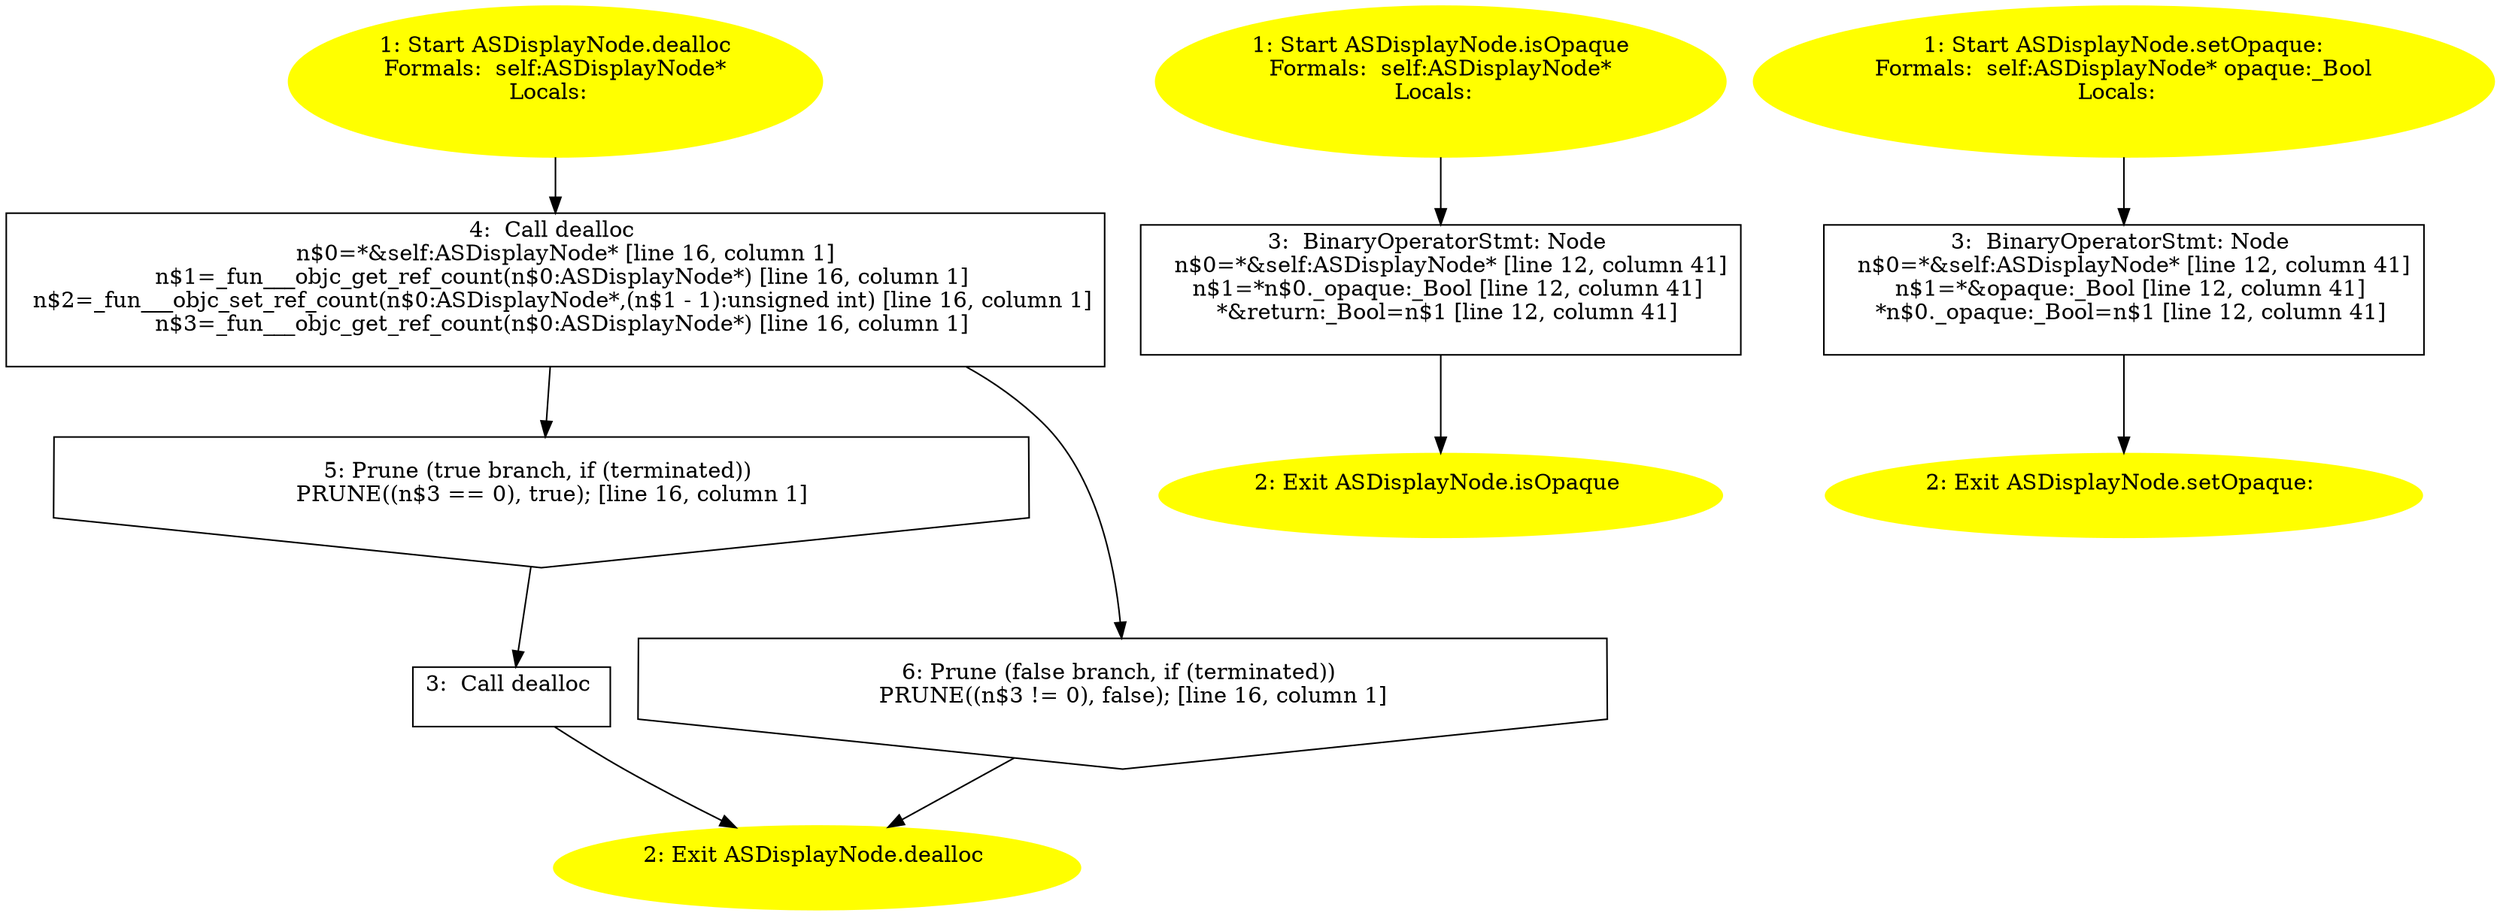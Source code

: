 /* @generated */
digraph cfg {
"dealloc#ASDisplayNode#instance.2cf9321d9a068615e100a3ac2a62e774_1" [label="1: Start ASDisplayNode.dealloc\nFormals:  self:ASDisplayNode*\nLocals:  \n  " color=yellow style=filled]
	

	 "dealloc#ASDisplayNode#instance.2cf9321d9a068615e100a3ac2a62e774_1" -> "dealloc#ASDisplayNode#instance.2cf9321d9a068615e100a3ac2a62e774_4" ;
"dealloc#ASDisplayNode#instance.2cf9321d9a068615e100a3ac2a62e774_2" [label="2: Exit ASDisplayNode.dealloc \n  " color=yellow style=filled]
	

"dealloc#ASDisplayNode#instance.2cf9321d9a068615e100a3ac2a62e774_3" [label="3:  Call dealloc \n  " shape="box"]
	

	 "dealloc#ASDisplayNode#instance.2cf9321d9a068615e100a3ac2a62e774_3" -> "dealloc#ASDisplayNode#instance.2cf9321d9a068615e100a3ac2a62e774_2" ;
"dealloc#ASDisplayNode#instance.2cf9321d9a068615e100a3ac2a62e774_4" [label="4:  Call dealloc \n   n$0=*&self:ASDisplayNode* [line 16, column 1]\n  n$1=_fun___objc_get_ref_count(n$0:ASDisplayNode*) [line 16, column 1]\n  n$2=_fun___objc_set_ref_count(n$0:ASDisplayNode*,(n$1 - 1):unsigned int) [line 16, column 1]\n  n$3=_fun___objc_get_ref_count(n$0:ASDisplayNode*) [line 16, column 1]\n " shape="box"]
	

	 "dealloc#ASDisplayNode#instance.2cf9321d9a068615e100a3ac2a62e774_4" -> "dealloc#ASDisplayNode#instance.2cf9321d9a068615e100a3ac2a62e774_5" ;
	 "dealloc#ASDisplayNode#instance.2cf9321d9a068615e100a3ac2a62e774_4" -> "dealloc#ASDisplayNode#instance.2cf9321d9a068615e100a3ac2a62e774_6" ;
"dealloc#ASDisplayNode#instance.2cf9321d9a068615e100a3ac2a62e774_5" [label="5: Prune (true branch, if (terminated)) \n   PRUNE((n$3 == 0), true); [line 16, column 1]\n " shape="invhouse"]
	

	 "dealloc#ASDisplayNode#instance.2cf9321d9a068615e100a3ac2a62e774_5" -> "dealloc#ASDisplayNode#instance.2cf9321d9a068615e100a3ac2a62e774_3" ;
"dealloc#ASDisplayNode#instance.2cf9321d9a068615e100a3ac2a62e774_6" [label="6: Prune (false branch, if (terminated)) \n   PRUNE((n$3 != 0), false); [line 16, column 1]\n " shape="invhouse"]
	

	 "dealloc#ASDisplayNode#instance.2cf9321d9a068615e100a3ac2a62e774_6" -> "dealloc#ASDisplayNode#instance.2cf9321d9a068615e100a3ac2a62e774_2" ;
"isOpaque#ASDisplayNode#instance.efbf8192c0bb59de353a9d71765d463c_1" [label="1: Start ASDisplayNode.isOpaque\nFormals:  self:ASDisplayNode*\nLocals:  \n  " color=yellow style=filled]
	

	 "isOpaque#ASDisplayNode#instance.efbf8192c0bb59de353a9d71765d463c_1" -> "isOpaque#ASDisplayNode#instance.efbf8192c0bb59de353a9d71765d463c_3" ;
"isOpaque#ASDisplayNode#instance.efbf8192c0bb59de353a9d71765d463c_2" [label="2: Exit ASDisplayNode.isOpaque \n  " color=yellow style=filled]
	

"isOpaque#ASDisplayNode#instance.efbf8192c0bb59de353a9d71765d463c_3" [label="3:  BinaryOperatorStmt: Node \n   n$0=*&self:ASDisplayNode* [line 12, column 41]\n  n$1=*n$0._opaque:_Bool [line 12, column 41]\n  *&return:_Bool=n$1 [line 12, column 41]\n " shape="box"]
	

	 "isOpaque#ASDisplayNode#instance.efbf8192c0bb59de353a9d71765d463c_3" -> "isOpaque#ASDisplayNode#instance.efbf8192c0bb59de353a9d71765d463c_2" ;
"setOpaque:#ASDisplayNode#instance.f5e64d1703bd4ab716e8ec5de489150d_1" [label="1: Start ASDisplayNode.setOpaque:\nFormals:  self:ASDisplayNode* opaque:_Bool\nLocals:  \n  " color=yellow style=filled]
	

	 "setOpaque:#ASDisplayNode#instance.f5e64d1703bd4ab716e8ec5de489150d_1" -> "setOpaque:#ASDisplayNode#instance.f5e64d1703bd4ab716e8ec5de489150d_3" ;
"setOpaque:#ASDisplayNode#instance.f5e64d1703bd4ab716e8ec5de489150d_2" [label="2: Exit ASDisplayNode.setOpaque: \n  " color=yellow style=filled]
	

"setOpaque:#ASDisplayNode#instance.f5e64d1703bd4ab716e8ec5de489150d_3" [label="3:  BinaryOperatorStmt: Node \n   n$0=*&self:ASDisplayNode* [line 12, column 41]\n  n$1=*&opaque:_Bool [line 12, column 41]\n  *n$0._opaque:_Bool=n$1 [line 12, column 41]\n " shape="box"]
	

	 "setOpaque:#ASDisplayNode#instance.f5e64d1703bd4ab716e8ec5de489150d_3" -> "setOpaque:#ASDisplayNode#instance.f5e64d1703bd4ab716e8ec5de489150d_2" ;
}
